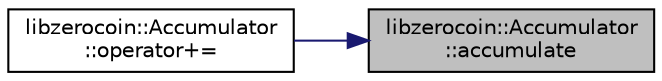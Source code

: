 digraph "libzerocoin::Accumulator::accumulate"
{
 // LATEX_PDF_SIZE
  edge [fontname="Helvetica",fontsize="10",labelfontname="Helvetica",labelfontsize="10"];
  node [fontname="Helvetica",fontsize="10",shape=record];
  rankdir="RL";
  Node7 [label="libzerocoin::Accumulator\l::accumulate",height=0.2,width=0.4,color="black", fillcolor="grey75", style="filled", fontcolor="black",tooltip=" "];
  Node7 -> Node8 [dir="back",color="midnightblue",fontsize="10",style="solid"];
  Node8 [label="libzerocoin::Accumulator\l::operator+=",height=0.2,width=0.4,color="black", fillcolor="white", style="filled",URL="$classlibzerocoin_1_1_accumulator.html#a03bec513778240e9ddfcd2103524fd33",tooltip=" "];
}
